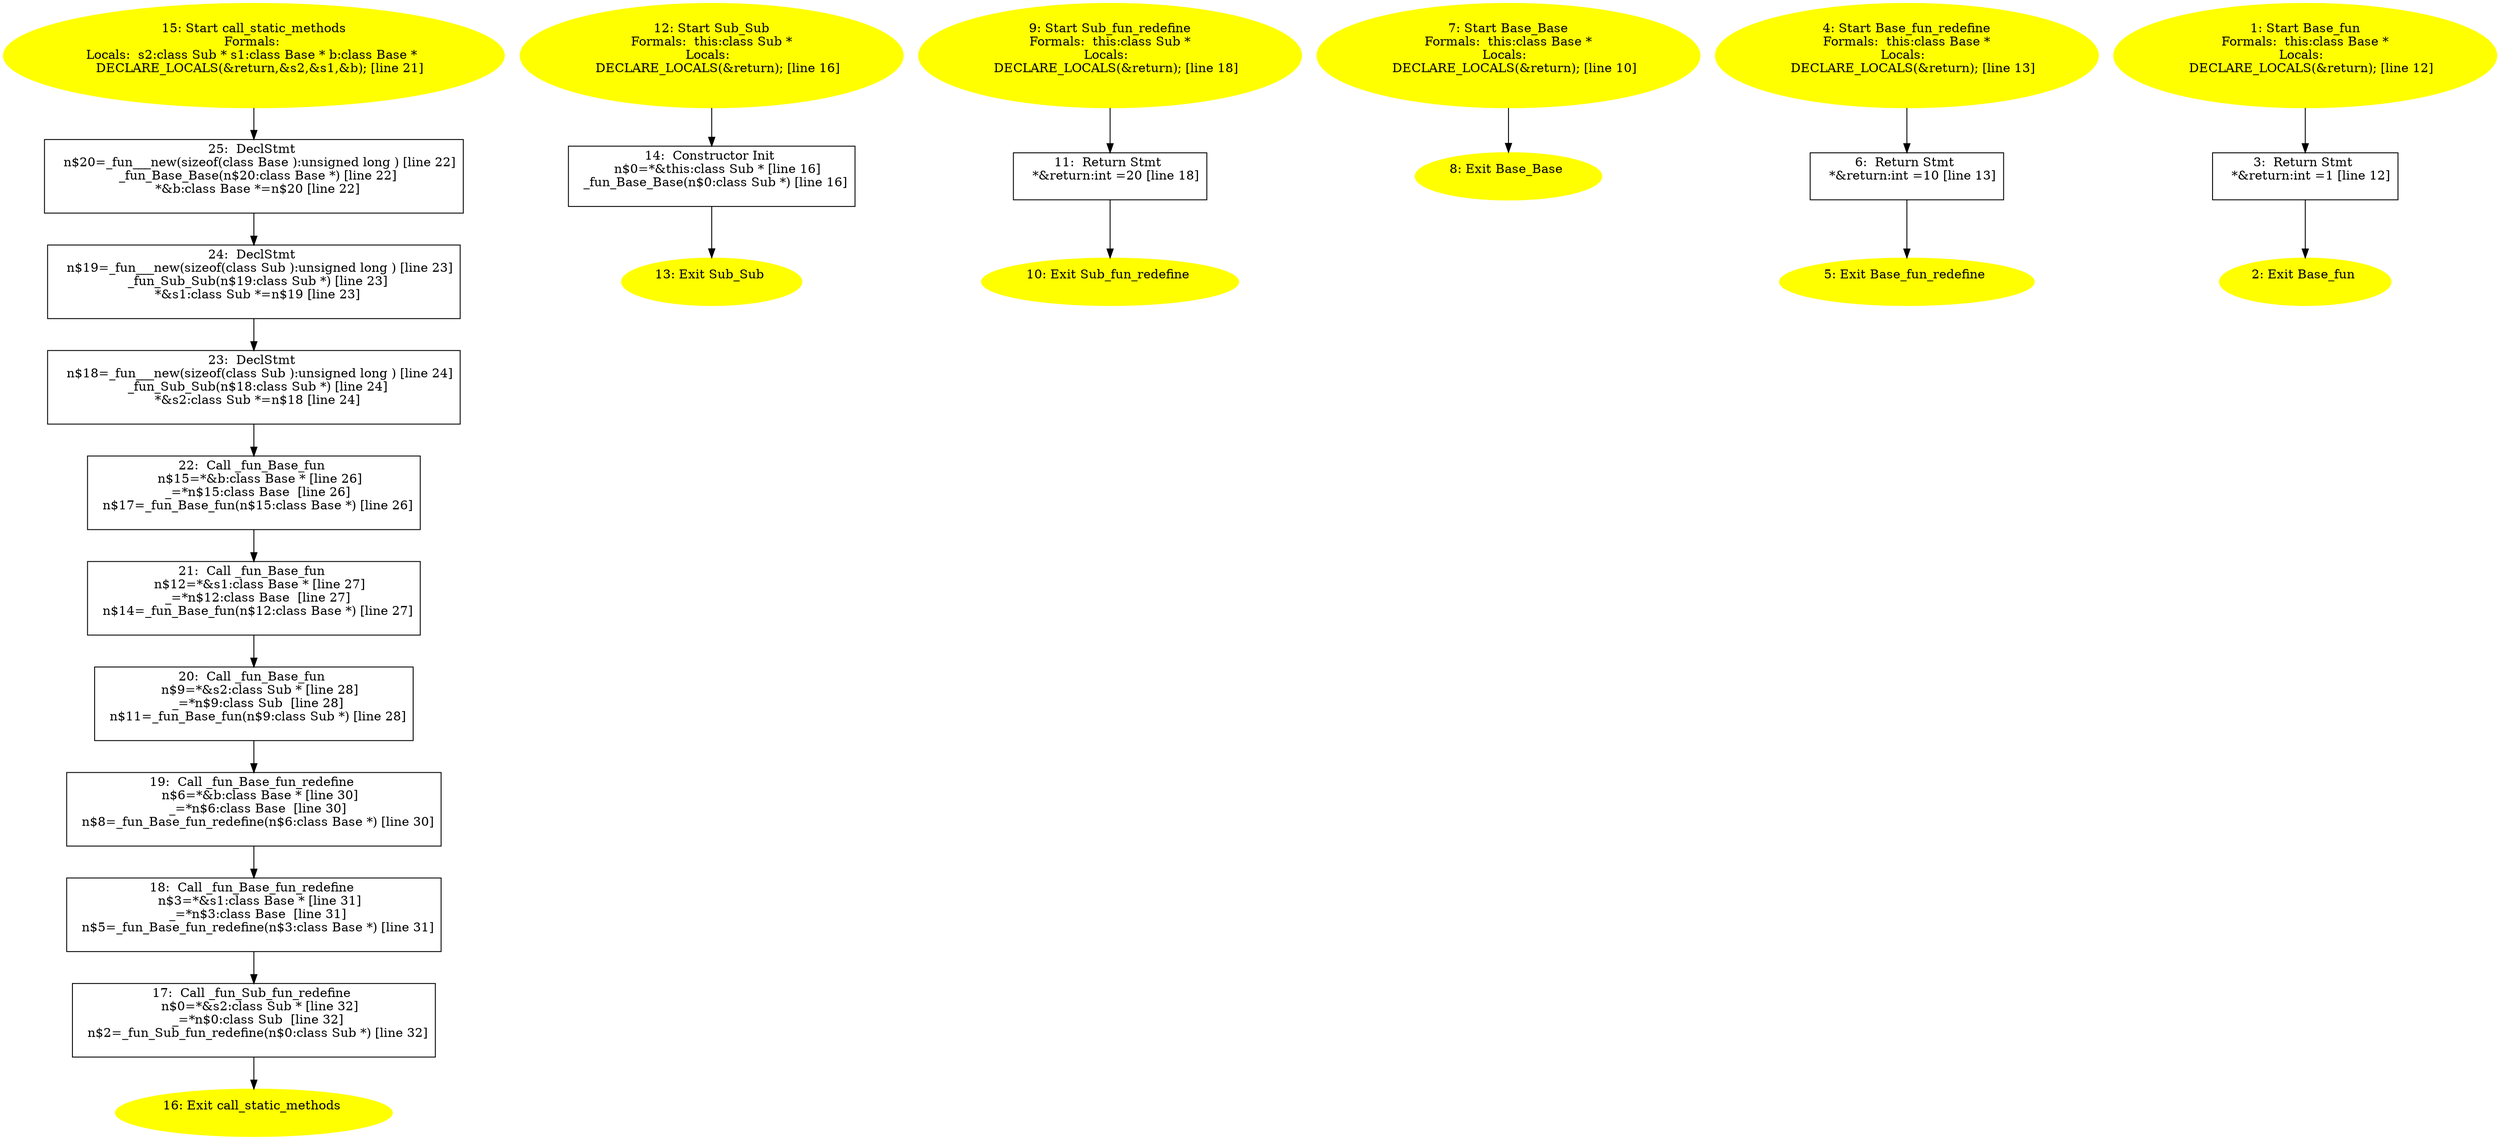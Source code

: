 /* @generated */
digraph iCFG {
25 [label="25:  DeclStmt \n   n$20=_fun___new(sizeof(class Base ):unsigned long ) [line 22]\n  _fun_Base_Base(n$20:class Base *) [line 22]\n  *&b:class Base *=n$20 [line 22]\n " shape="box"]
	

	 25 -> 24 ;
24 [label="24:  DeclStmt \n   n$19=_fun___new(sizeof(class Sub ):unsigned long ) [line 23]\n  _fun_Sub_Sub(n$19:class Sub *) [line 23]\n  *&s1:class Sub *=n$19 [line 23]\n " shape="box"]
	

	 24 -> 23 ;
23 [label="23:  DeclStmt \n   n$18=_fun___new(sizeof(class Sub ):unsigned long ) [line 24]\n  _fun_Sub_Sub(n$18:class Sub *) [line 24]\n  *&s2:class Sub *=n$18 [line 24]\n " shape="box"]
	

	 23 -> 22 ;
22 [label="22:  Call _fun_Base_fun \n   n$15=*&b:class Base * [line 26]\n  _=*n$15:class Base  [line 26]\n  n$17=_fun_Base_fun(n$15:class Base *) [line 26]\n " shape="box"]
	

	 22 -> 21 ;
21 [label="21:  Call _fun_Base_fun \n   n$12=*&s1:class Base * [line 27]\n  _=*n$12:class Base  [line 27]\n  n$14=_fun_Base_fun(n$12:class Base *) [line 27]\n " shape="box"]
	

	 21 -> 20 ;
20 [label="20:  Call _fun_Base_fun \n   n$9=*&s2:class Sub * [line 28]\n  _=*n$9:class Sub  [line 28]\n  n$11=_fun_Base_fun(n$9:class Sub *) [line 28]\n " shape="box"]
	

	 20 -> 19 ;
19 [label="19:  Call _fun_Base_fun_redefine \n   n$6=*&b:class Base * [line 30]\n  _=*n$6:class Base  [line 30]\n  n$8=_fun_Base_fun_redefine(n$6:class Base *) [line 30]\n " shape="box"]
	

	 19 -> 18 ;
18 [label="18:  Call _fun_Base_fun_redefine \n   n$3=*&s1:class Base * [line 31]\n  _=*n$3:class Base  [line 31]\n  n$5=_fun_Base_fun_redefine(n$3:class Base *) [line 31]\n " shape="box"]
	

	 18 -> 17 ;
17 [label="17:  Call _fun_Sub_fun_redefine \n   n$0=*&s2:class Sub * [line 32]\n  _=*n$0:class Sub  [line 32]\n  n$2=_fun_Sub_fun_redefine(n$0:class Sub *) [line 32]\n " shape="box"]
	

	 17 -> 16 ;
16 [label="16: Exit call_static_methods \n  " color=yellow style=filled]
	

15 [label="15: Start call_static_methods\nFormals: \nLocals:  s2:class Sub * s1:class Base * b:class Base * \n   DECLARE_LOCALS(&return,&s2,&s1,&b); [line 21]\n " color=yellow style=filled]
	

	 15 -> 25 ;
14 [label="14:  Constructor Init \n   n$0=*&this:class Sub * [line 16]\n  _fun_Base_Base(n$0:class Sub *) [line 16]\n " shape="box"]
	

	 14 -> 13 ;
13 [label="13: Exit Sub_Sub \n  " color=yellow style=filled]
	

12 [label="12: Start Sub_Sub\nFormals:  this:class Sub *\nLocals:  \n   DECLARE_LOCALS(&return); [line 16]\n " color=yellow style=filled]
	

	 12 -> 14 ;
11 [label="11:  Return Stmt \n   *&return:int =20 [line 18]\n " shape="box"]
	

	 11 -> 10 ;
10 [label="10: Exit Sub_fun_redefine \n  " color=yellow style=filled]
	

9 [label="9: Start Sub_fun_redefine\nFormals:  this:class Sub *\nLocals:  \n   DECLARE_LOCALS(&return); [line 18]\n " color=yellow style=filled]
	

	 9 -> 11 ;
8 [label="8: Exit Base_Base \n  " color=yellow style=filled]
	

7 [label="7: Start Base_Base\nFormals:  this:class Base *\nLocals:  \n   DECLARE_LOCALS(&return); [line 10]\n " color=yellow style=filled]
	

	 7 -> 8 ;
6 [label="6:  Return Stmt \n   *&return:int =10 [line 13]\n " shape="box"]
	

	 6 -> 5 ;
5 [label="5: Exit Base_fun_redefine \n  " color=yellow style=filled]
	

4 [label="4: Start Base_fun_redefine\nFormals:  this:class Base *\nLocals:  \n   DECLARE_LOCALS(&return); [line 13]\n " color=yellow style=filled]
	

	 4 -> 6 ;
3 [label="3:  Return Stmt \n   *&return:int =1 [line 12]\n " shape="box"]
	

	 3 -> 2 ;
2 [label="2: Exit Base_fun \n  " color=yellow style=filled]
	

1 [label="1: Start Base_fun\nFormals:  this:class Base *\nLocals:  \n   DECLARE_LOCALS(&return); [line 12]\n " color=yellow style=filled]
	

	 1 -> 3 ;
}
